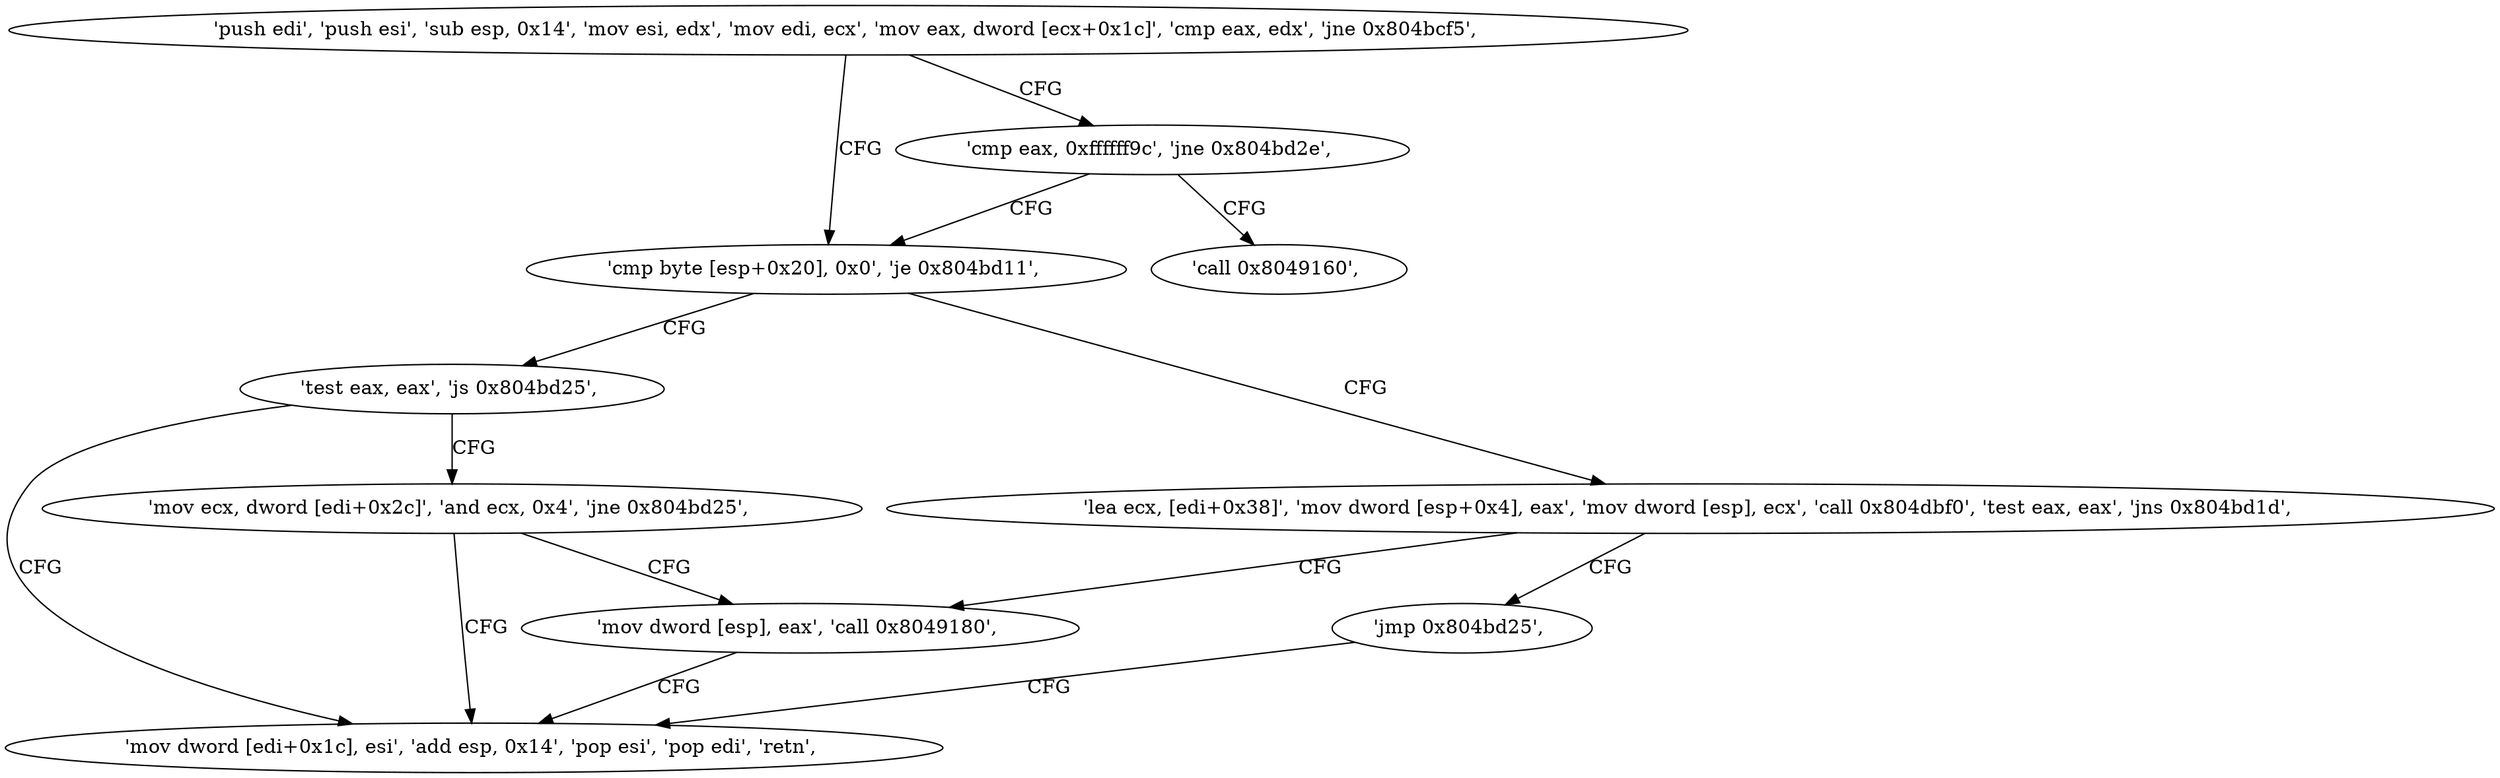 digraph "func" {
"134528224" [label = "'push edi', 'push esi', 'sub esp, 0x14', 'mov esi, edx', 'mov edi, ecx', 'mov eax, dword [ecx+0x1c]', 'cmp eax, edx', 'jne 0x804bcf5', " ]
"134528245" [label = "'cmp byte [esp+0x20], 0x0', 'je 0x804bd11', " ]
"134528240" [label = "'cmp eax, 0xffffff9c', 'jne 0x804bd2e', " ]
"134528273" [label = "'test eax, eax', 'js 0x804bd25', " ]
"134528252" [label = "'lea ecx, [edi+0x38]', 'mov dword [esp+0x4], eax', 'mov dword [esp], ecx', 'call 0x804dbf0', 'test eax, eax', 'jns 0x804bd1d', " ]
"134528302" [label = "'call 0x8049160', " ]
"134528293" [label = "'mov dword [edi+0x1c], esi', 'add esp, 0x14', 'pop esi', 'pop edi', 'retn', " ]
"134528277" [label = "'mov ecx, dword [edi+0x2c]', 'and ecx, 0x4', 'jne 0x804bd25', " ]
"134528285" [label = "'mov dword [esp], eax', 'call 0x8049180', " ]
"134528271" [label = "'jmp 0x804bd25', " ]
"134528224" -> "134528245" [ label = "CFG" ]
"134528224" -> "134528240" [ label = "CFG" ]
"134528245" -> "134528273" [ label = "CFG" ]
"134528245" -> "134528252" [ label = "CFG" ]
"134528240" -> "134528302" [ label = "CFG" ]
"134528240" -> "134528245" [ label = "CFG" ]
"134528273" -> "134528293" [ label = "CFG" ]
"134528273" -> "134528277" [ label = "CFG" ]
"134528252" -> "134528285" [ label = "CFG" ]
"134528252" -> "134528271" [ label = "CFG" ]
"134528277" -> "134528293" [ label = "CFG" ]
"134528277" -> "134528285" [ label = "CFG" ]
"134528285" -> "134528293" [ label = "CFG" ]
"134528271" -> "134528293" [ label = "CFG" ]
}
